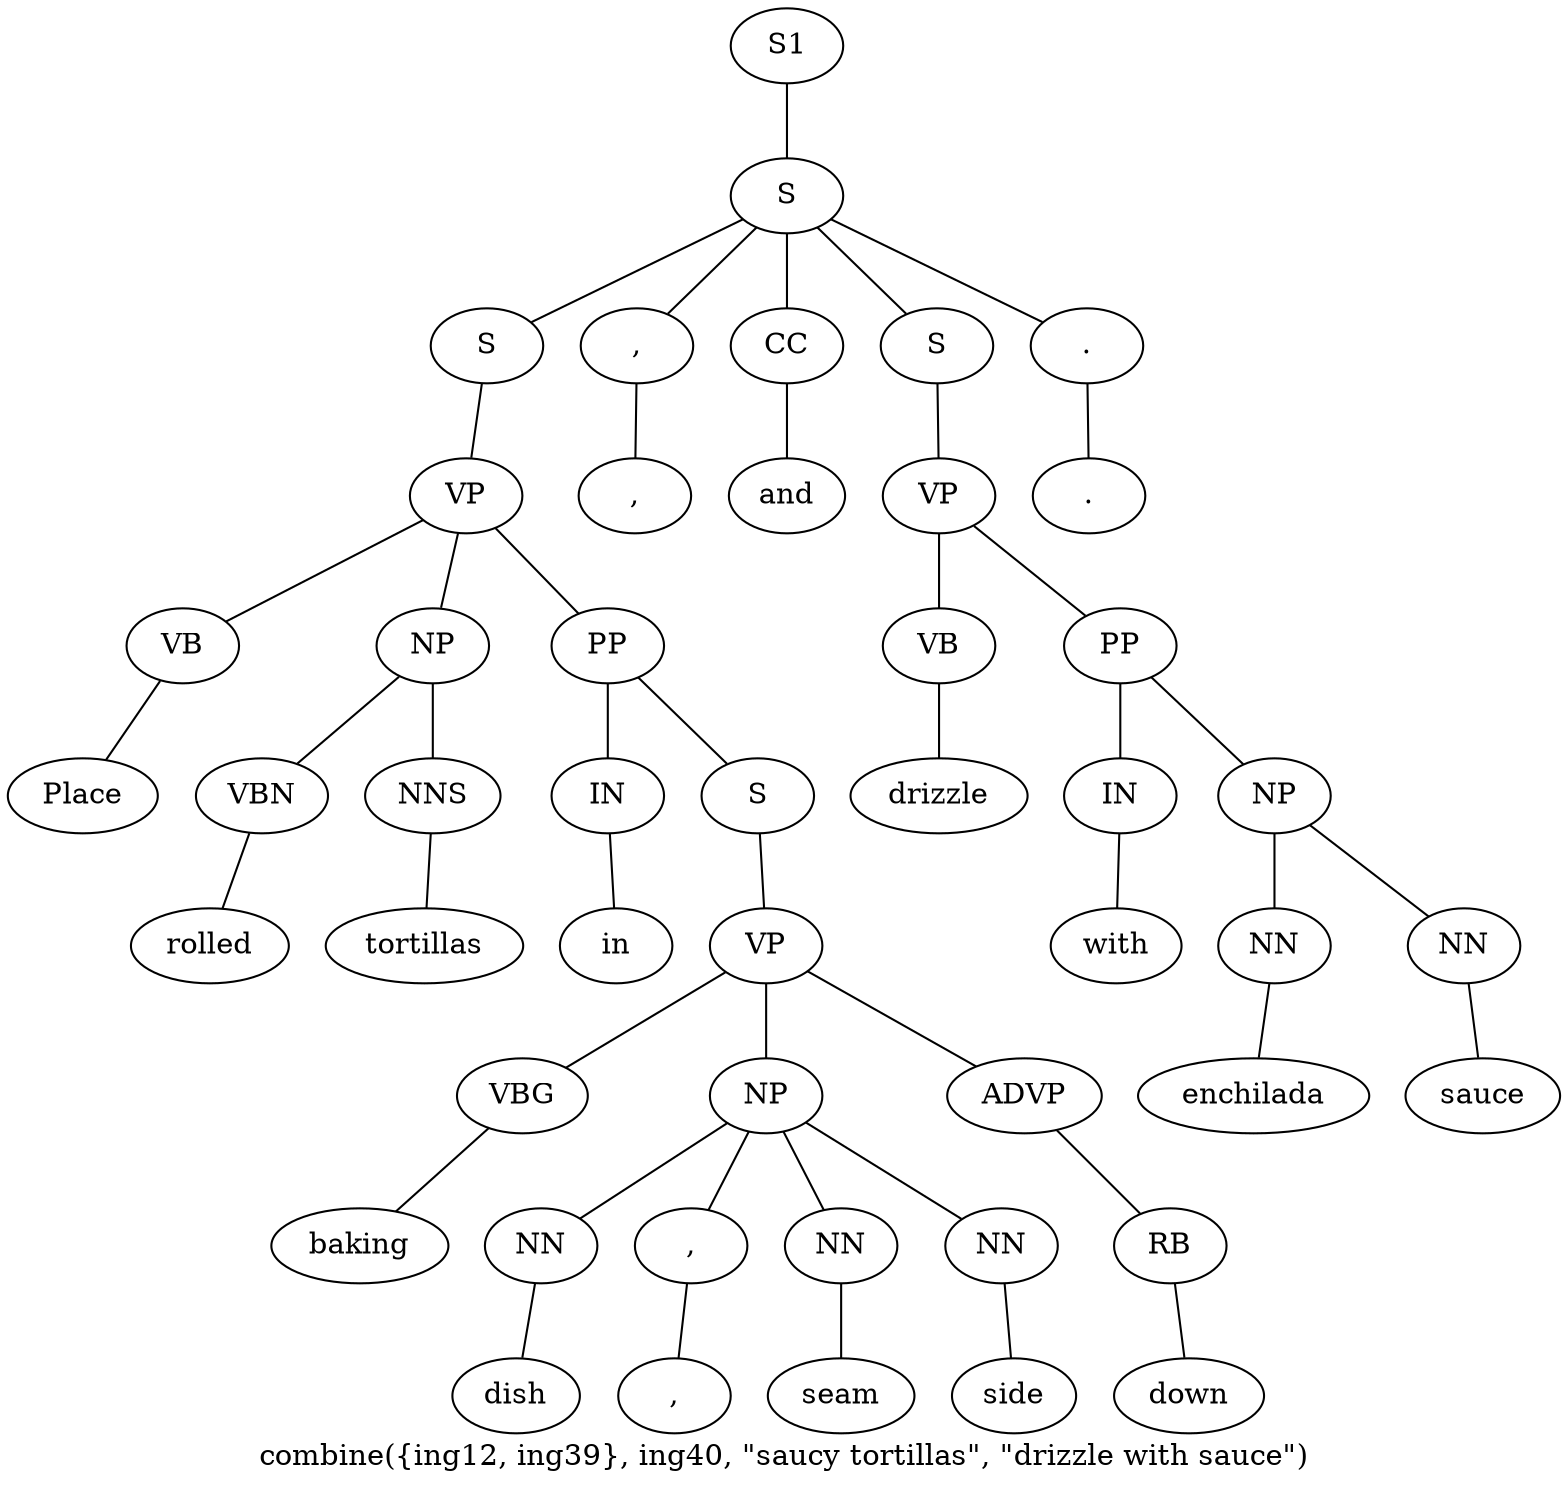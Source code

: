 graph SyntaxGraph {
	label = "combine({ing12, ing39}, ing40, \"saucy tortillas\", \"drizzle with sauce\")";
	Node0 [label="S1"];
	Node1 [label="S"];
	Node2 [label="S"];
	Node3 [label="VP"];
	Node4 [label="VB"];
	Node5 [label="Place"];
	Node6 [label="NP"];
	Node7 [label="VBN"];
	Node8 [label="rolled"];
	Node9 [label="NNS"];
	Node10 [label="tortillas"];
	Node11 [label="PP"];
	Node12 [label="IN"];
	Node13 [label="in"];
	Node14 [label="S"];
	Node15 [label="VP"];
	Node16 [label="VBG"];
	Node17 [label="baking"];
	Node18 [label="NP"];
	Node19 [label="NN"];
	Node20 [label="dish"];
	Node21 [label=","];
	Node22 [label=","];
	Node23 [label="NN"];
	Node24 [label="seam"];
	Node25 [label="NN"];
	Node26 [label="side"];
	Node27 [label="ADVP"];
	Node28 [label="RB"];
	Node29 [label="down"];
	Node30 [label=","];
	Node31 [label=","];
	Node32 [label="CC"];
	Node33 [label="and"];
	Node34 [label="S"];
	Node35 [label="VP"];
	Node36 [label="VB"];
	Node37 [label="drizzle"];
	Node38 [label="PP"];
	Node39 [label="IN"];
	Node40 [label="with"];
	Node41 [label="NP"];
	Node42 [label="NN"];
	Node43 [label="enchilada"];
	Node44 [label="NN"];
	Node45 [label="sauce"];
	Node46 [label="."];
	Node47 [label="."];

	Node0 -- Node1;
	Node1 -- Node2;
	Node1 -- Node30;
	Node1 -- Node32;
	Node1 -- Node34;
	Node1 -- Node46;
	Node2 -- Node3;
	Node3 -- Node4;
	Node3 -- Node6;
	Node3 -- Node11;
	Node4 -- Node5;
	Node6 -- Node7;
	Node6 -- Node9;
	Node7 -- Node8;
	Node9 -- Node10;
	Node11 -- Node12;
	Node11 -- Node14;
	Node12 -- Node13;
	Node14 -- Node15;
	Node15 -- Node16;
	Node15 -- Node18;
	Node15 -- Node27;
	Node16 -- Node17;
	Node18 -- Node19;
	Node18 -- Node21;
	Node18 -- Node23;
	Node18 -- Node25;
	Node19 -- Node20;
	Node21 -- Node22;
	Node23 -- Node24;
	Node25 -- Node26;
	Node27 -- Node28;
	Node28 -- Node29;
	Node30 -- Node31;
	Node32 -- Node33;
	Node34 -- Node35;
	Node35 -- Node36;
	Node35 -- Node38;
	Node36 -- Node37;
	Node38 -- Node39;
	Node38 -- Node41;
	Node39 -- Node40;
	Node41 -- Node42;
	Node41 -- Node44;
	Node42 -- Node43;
	Node44 -- Node45;
	Node46 -- Node47;
}